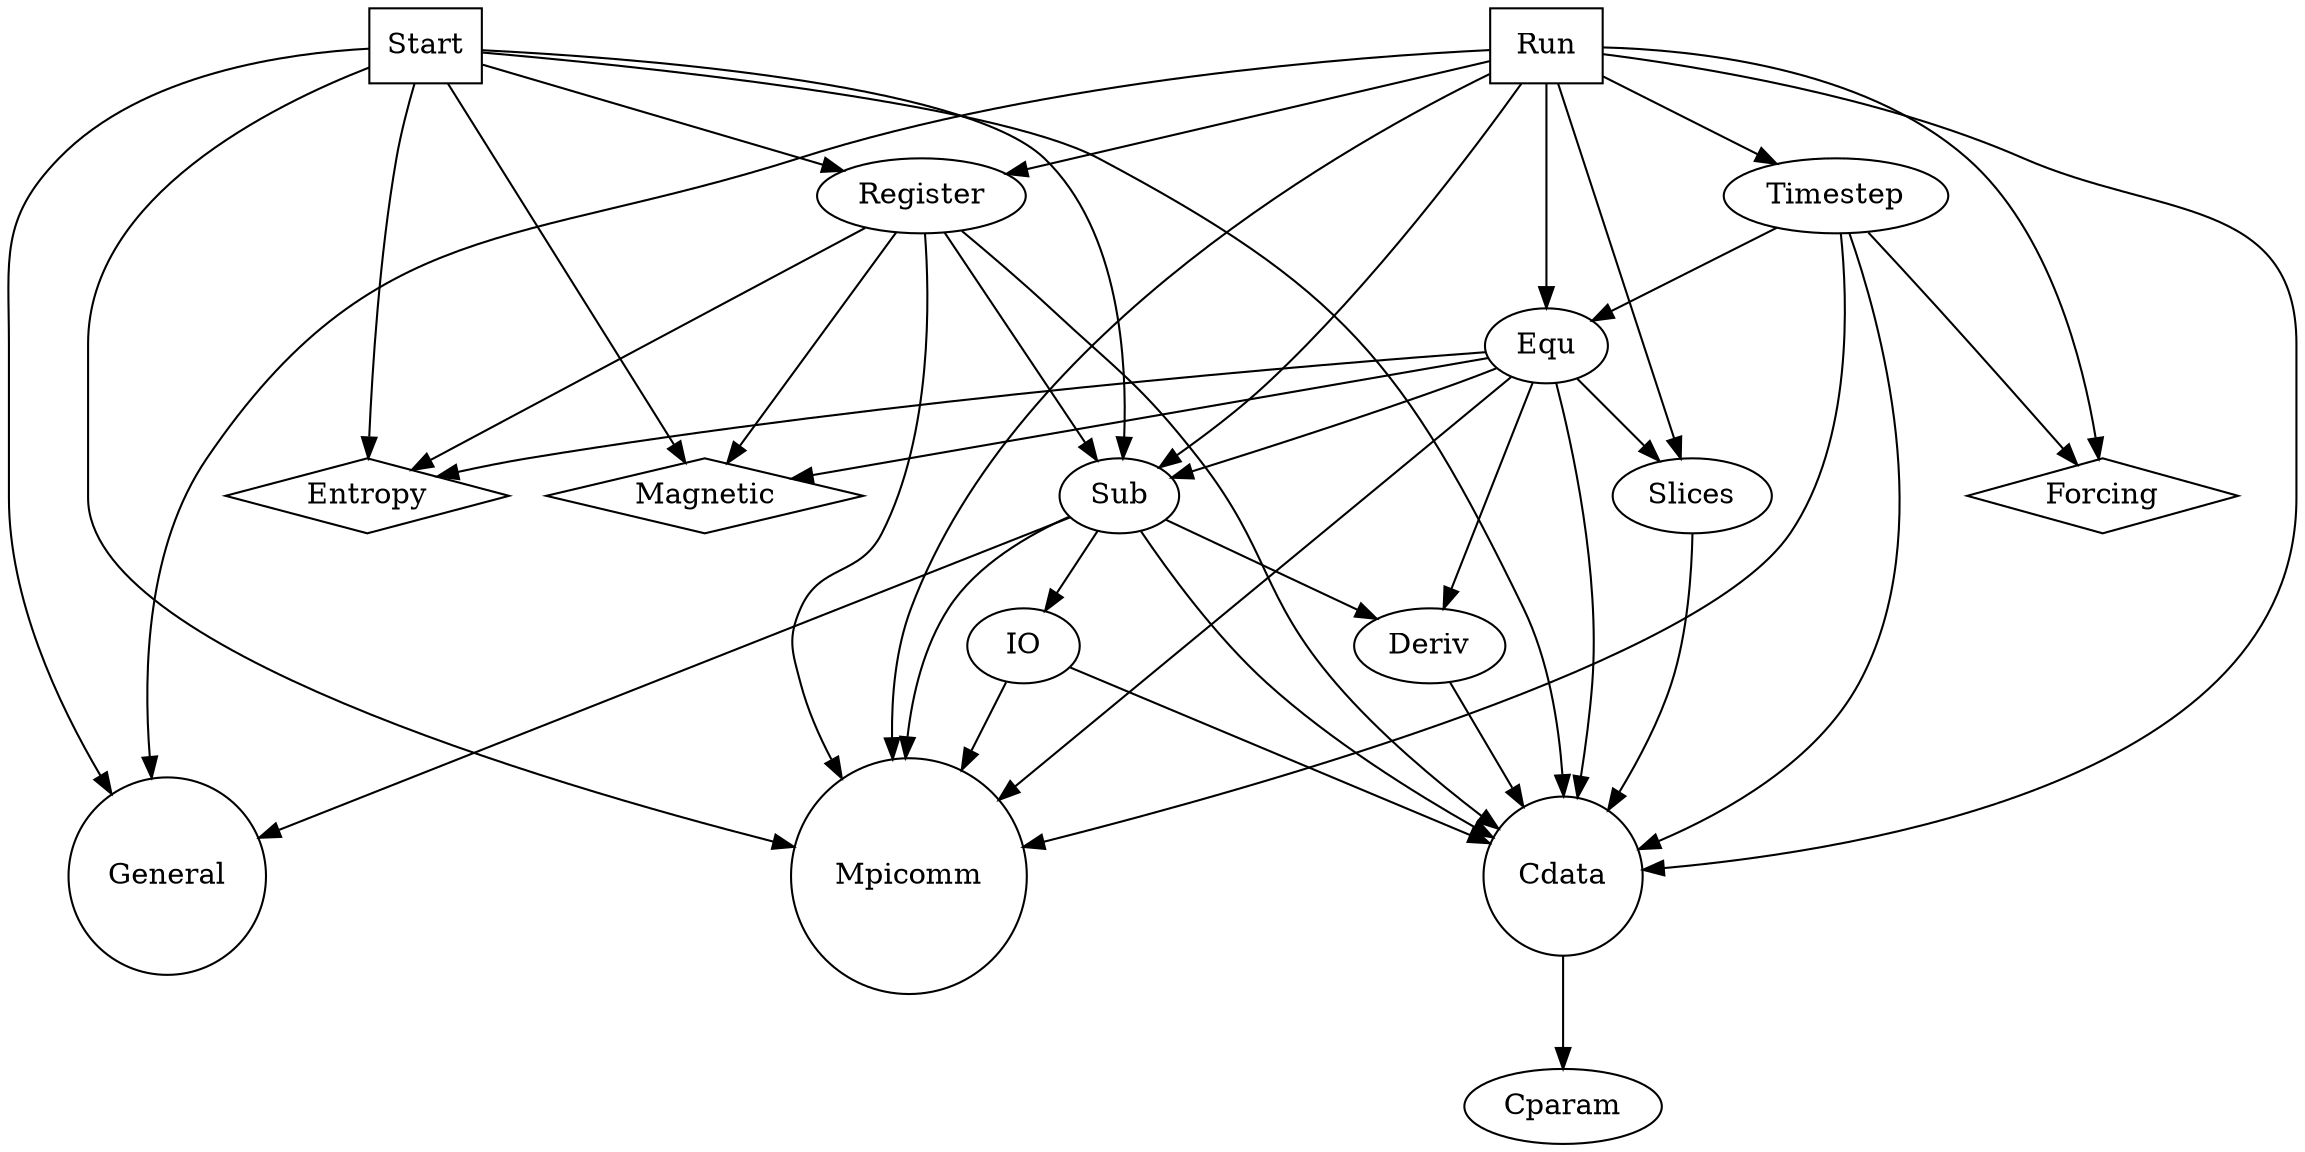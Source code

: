 /* Mutual dependencies for the pencil_modular code.
   Run this through
     dot -Tps dependencies.dot -o deps.ps
   to obtain a PostScript graph. dot is part of AT&T's `graphviz'
   package.
 */
digraph G {

  /* The two executables */
  node [shape=box];
  { rank=same; Start; Run }

  /* */
  node [shape=ellipse];
  { rank=same; Register; Timestep }

  Equ;

  { rank=same; Sub; Slices }

  /* The physics modules */
  node [shape=diamond];
  { rank=same; Forcing; Entropy; Magnetic }

  /* */
  node [shape=ellipse];
  { rank=same; Deriv; IO }

  /* These do not depend on anybody else */
  node [shape=circle];
  { rank=same; General; Mpicomm; Cdata }



  node [shape=ellipse];
  Cparam;

/*    Start [shape=box]; */
/*    Run [shape=box]; */

    /* The physics modules */
/*     Forcing [shape=diamond]; */
/*     Entropy [shape=diamond]; */
/*     Magnetic [shape=diamond]; */


  Start -> Cdata;
  Start -> General;
  Start -> Sub
  Start -> Mpicomm;
  Start -> Register;
  Start -> Entropy;
  Start -> Magnetic;

  Run -> Cdata;
  Run -> Sub;
  Run -> Equ;
  Run -> Forcing;
  Run -> General;
  Run -> Mpicomm;
  Run -> Register;
  Run -> Slices;
  Run -> Timestep;

  Cdata -> Cparam;

  Slices -> Cdata;

  Deriv -> Cdata;

  IO -> Mpicomm;
  IO -> Cdata;

  Sub -> Cdata;
  Sub -> Deriv;
  Sub -> General;
  Sub -> IO;
  Sub -> Mpicomm;

  Register -> Cdata;
  Register -> Sub;
  Register -> Mpicomm;
  Register -> Entropy;
  Register -> Magnetic;
/*    Register -> Forcing; */

  Equ -> Cdata;
  Equ -> Slices;
  Equ -> Sub;
  Equ -> Deriv;
  Equ -> Entropy;
  Equ -> Magnetic;
/*    Equ -> Forcing; */
  Equ -> Mpicomm;

  Timestep -> Cdata;
  Timestep -> Equ;
  Timestep -> Forcing;
  Timestep -> Mpicomm;
}
